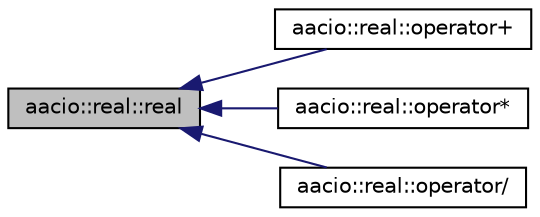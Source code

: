 digraph "aacio::real::real"
{
  edge [fontname="Helvetica",fontsize="10",labelfontname="Helvetica",labelfontsize="10"];
  node [fontname="Helvetica",fontsize="10",shape=record];
  rankdir="LR";
  Node1 [label="aacio::real::real",height=0.2,width=0.4,color="black", fillcolor="grey75", style="filled", fontcolor="black"];
  Node1 -> Node2 [dir="back",color="midnightblue",fontsize="10",style="solid"];
  Node2 [label="aacio::real::operator+",height=0.2,width=0.4,color="black", fillcolor="white", style="filled",URL="$group__real.html#gad6bd588e0aa69227458b61d2ca48bacc",tooltip="Add two real variables. "];
  Node1 -> Node3 [dir="back",color="midnightblue",fontsize="10",style="solid"];
  Node3 [label="aacio::real::operator*",height=0.2,width=0.4,color="black", fillcolor="white", style="filled",URL="$group__real.html#gaf2078aa77b91b501d0f4c068c0a9c8fe",tooltip="Multiply two real variables. "];
  Node1 -> Node4 [dir="back",color="midnightblue",fontsize="10",style="solid"];
  Node4 [label="aacio::real::operator/",height=0.2,width=0.4,color="black", fillcolor="white", style="filled",URL="$group__real.html#gaaedf18a9e2e314ff892f7f942b09cbcf",tooltip="Division between two real variables. "];
}
